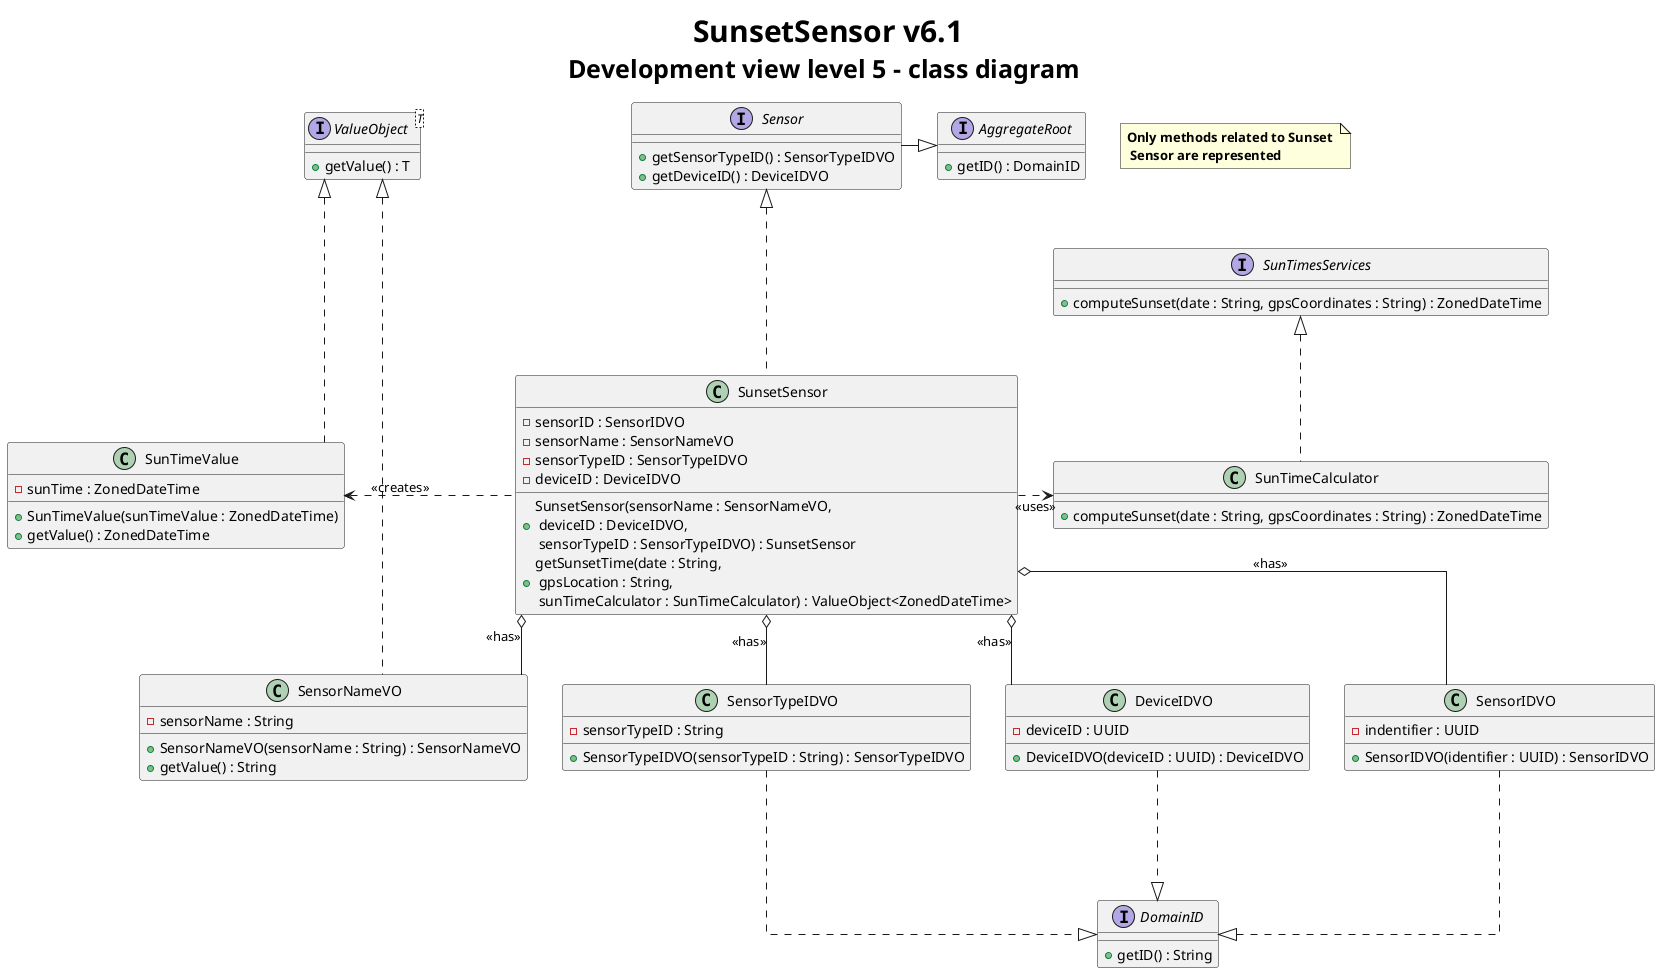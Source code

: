 @startuml
title <size: 30> SunsetSensor v6.1\n<size: 25>Development view level 5 - class diagram

note "<b>Only methods related to Sunset \n<b> Sensor are represented" as 1

skinparam linetype ortho

interface Sensor {
    + getSensorTypeID() : SensorTypeIDVO
    + getDeviceID() : DeviceIDVO
}

class SensorIDVO {
    - indentifier : UUID
    + SensorIDVO(identifier : UUID) : SensorIDVO
}

class SensorNameVO {
    - sensorName : String
    + SensorNameVO(sensorName : String) : SensorNameVO
    + getValue() : String
}

class SensorTypeIDVO {
    - sensorTypeID : String
    + SensorTypeIDVO(sensorTypeID : String) : SensorTypeIDVO
}

class DeviceIDVO {
    - deviceID : UUID
    + DeviceIDVO(deviceID : UUID) : DeviceIDVO
}

interface DomainID {
    + getID() : String
}

interface ValueObject<T> {
    + getValue() : T
}

class SunsetSensor {
    - sensorID : SensorIDVO
    - sensorName : SensorNameVO
    - sensorTypeID : SensorTypeIDVO
    - deviceID : DeviceIDVO
    + SunsetSensor(sensorName : SensorNameVO,\n deviceID : DeviceIDVO,\n sensorTypeID : SensorTypeIDVO) : SunsetSensor
    + getSunsetTime(date : String,\n gpsLocation : String,\n sunTimeCalculator : SunTimeCalculator) : ValueObject<ZonedDateTime>
}

class SunTimeValue {
    - sunTime : ZonedDateTime
    + SunTimeValue(sunTimeValue : ZonedDateTime)
    + getValue() : ZonedDateTime
}

class SunTimeCalculator {
    + computeSunset(date : String, gpsCoordinates : String) : ZonedDateTime
}

interface AggregateRoot{
    + getID() : DomainID
}

interface SunTimesServices {
+ computeSunset(date : String, gpsCoordinates : String) : ZonedDateTime
}

SunsetSensor o-- SensorIDVO : <<has>>
SunsetSensor o-- SensorTypeIDVO : <<has>>
SunsetSensor o-- DeviceIDVO : <<has>>
SunsetSensor o-- SensorNameVO : <<has>>
SensorIDVO -down..|> DomainID
SensorTypeIDVO -down..|> DomainID
DeviceIDVO -down..|> DomainID
SensorNameVO -left..|> ValueObject
SunTimeValue -up..|> ValueObject
SunsetSensor -left..> SunTimeValue : <<creates>>
SunsetSensor -right..> SunTimeCalculator : <<uses>>
SunsetSensor -up..|> Sensor
Sensor -right--|>AggregateRoot
SunTimeCalculator -up.|> SunTimesServices

@enduml